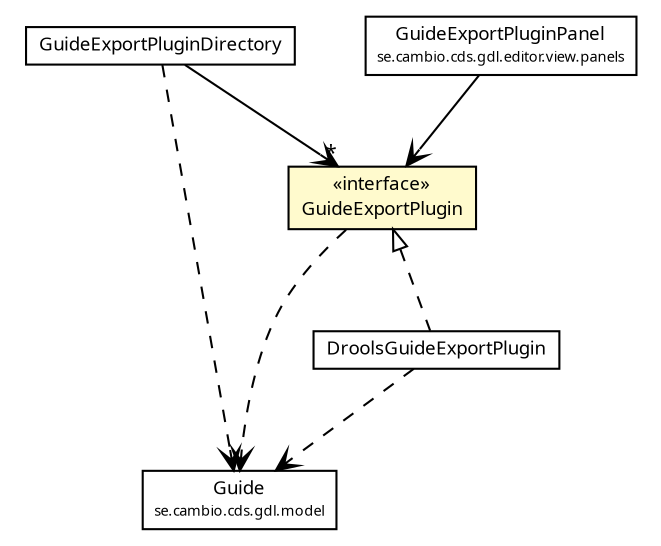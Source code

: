 #!/usr/local/bin/dot
#
# Class diagram 
# Generated by UMLGraph version R5_6 (http://www.umlgraph.org/)
#

digraph G {
	edge [fontname="Trebuchet MS",fontsize=10,labelfontname="Trebuchet MS",labelfontsize=10];
	node [fontname="Trebuchet MS",fontsize=10,shape=plaintext];
	nodesep=0.25;
	ranksep=0.5;
	// se.cambio.cds.gdl.model.Guide
	c226040 [label=<<table title="se.cambio.cds.gdl.model.Guide" border="0" cellborder="1" cellspacing="0" cellpadding="2" port="p" href="../../../model/Guide.html">
		<tr><td><table border="0" cellspacing="0" cellpadding="1">
<tr><td align="center" balign="center"><font face="Trebuchet MS"> Guide </font></td></tr>
<tr><td align="center" balign="center"><font face="Trebuchet MS" point-size="7.0"> se.cambio.cds.gdl.model </font></td></tr>
		</table></td></tr>
		</table>>, URL="../../../model/Guide.html", fontname="Trebuchet MS", fontcolor="black", fontsize=9.0];
	// se.cambio.cds.gdl.editor.controller.exportplugins.GuideExportPluginDirectory
	c226399 [label=<<table title="se.cambio.cds.gdl.editor.controller.exportplugins.GuideExportPluginDirectory" border="0" cellborder="1" cellspacing="0" cellpadding="2" port="p" href="./GuideExportPluginDirectory.html">
		<tr><td><table border="0" cellspacing="0" cellpadding="1">
<tr><td align="center" balign="center"><font face="Trebuchet MS"> GuideExportPluginDirectory </font></td></tr>
		</table></td></tr>
		</table>>, URL="./GuideExportPluginDirectory.html", fontname="Trebuchet MS", fontcolor="black", fontsize=9.0];
	// se.cambio.cds.gdl.editor.controller.exportplugins.GuideExportPlugin
	c226400 [label=<<table title="se.cambio.cds.gdl.editor.controller.exportplugins.GuideExportPlugin" border="0" cellborder="1" cellspacing="0" cellpadding="2" port="p" bgcolor="lemonChiffon" href="./GuideExportPlugin.html">
		<tr><td><table border="0" cellspacing="0" cellpadding="1">
<tr><td align="center" balign="center"> &#171;interface&#187; </td></tr>
<tr><td align="center" balign="center"><font face="Trebuchet MS"> GuideExportPlugin </font></td></tr>
		</table></td></tr>
		</table>>, URL="./GuideExportPlugin.html", fontname="Trebuchet MS", fontcolor="black", fontsize=9.0];
	// se.cambio.cds.gdl.editor.controller.exportplugins.DroolsGuideExportPlugin
	c226401 [label=<<table title="se.cambio.cds.gdl.editor.controller.exportplugins.DroolsGuideExportPlugin" border="0" cellborder="1" cellspacing="0" cellpadding="2" port="p" href="./DroolsGuideExportPlugin.html">
		<tr><td><table border="0" cellspacing="0" cellpadding="1">
<tr><td align="center" balign="center"><font face="Trebuchet MS"> DroolsGuideExportPlugin </font></td></tr>
		</table></td></tr>
		</table>>, URL="./DroolsGuideExportPlugin.html", fontname="Trebuchet MS", fontcolor="black", fontsize=9.0];
	// se.cambio.cds.gdl.editor.view.panels.GuideExportPluginPanel
	c226471 [label=<<table title="se.cambio.cds.gdl.editor.view.panels.GuideExportPluginPanel" border="0" cellborder="1" cellspacing="0" cellpadding="2" port="p" href="../../view/panels/GuideExportPluginPanel.html">
		<tr><td><table border="0" cellspacing="0" cellpadding="1">
<tr><td align="center" balign="center"><font face="Trebuchet MS"> GuideExportPluginPanel </font></td></tr>
<tr><td align="center" balign="center"><font face="Trebuchet MS" point-size="7.0"> se.cambio.cds.gdl.editor.view.panels </font></td></tr>
		</table></td></tr>
		</table>>, URL="../../view/panels/GuideExportPluginPanel.html", fontname="Trebuchet MS", fontcolor="black", fontsize=9.0];
	//se.cambio.cds.gdl.editor.controller.exportplugins.DroolsGuideExportPlugin implements se.cambio.cds.gdl.editor.controller.exportplugins.GuideExportPlugin
	c226400:p -> c226401:p [dir=back,arrowtail=empty,style=dashed];
	// se.cambio.cds.gdl.editor.controller.exportplugins.GuideExportPluginDirectory NAVASSOC se.cambio.cds.gdl.editor.controller.exportplugins.GuideExportPlugin
	c226399:p -> c226400:p [taillabel="", label="", headlabel="*", fontname="Trebuchet MS", fontcolor="black", fontsize=10.0, color="black", arrowhead=open];
	// se.cambio.cds.gdl.editor.view.panels.GuideExportPluginPanel NAVASSOC se.cambio.cds.gdl.editor.controller.exportplugins.GuideExportPlugin
	c226471:p -> c226400:p [taillabel="", label="", headlabel="", fontname="Trebuchet MS", fontcolor="black", fontsize=10.0, color="black", arrowhead=open];
	// se.cambio.cds.gdl.editor.controller.exportplugins.GuideExportPluginDirectory DEPEND se.cambio.cds.gdl.model.Guide
	c226399:p -> c226040:p [taillabel="", label="", headlabel="", fontname="Trebuchet MS", fontcolor="black", fontsize=10.0, color="black", arrowhead=open, style=dashed];
	// se.cambio.cds.gdl.editor.controller.exportplugins.GuideExportPlugin DEPEND se.cambio.cds.gdl.model.Guide
	c226400:p -> c226040:p [taillabel="", label="", headlabel="", fontname="Trebuchet MS", fontcolor="black", fontsize=10.0, color="black", arrowhead=open, style=dashed];
	// se.cambio.cds.gdl.editor.controller.exportplugins.DroolsGuideExportPlugin DEPEND se.cambio.cds.gdl.model.Guide
	c226401:p -> c226040:p [taillabel="", label="", headlabel="", fontname="Trebuchet MS", fontcolor="black", fontsize=10.0, color="black", arrowhead=open, style=dashed];
}

